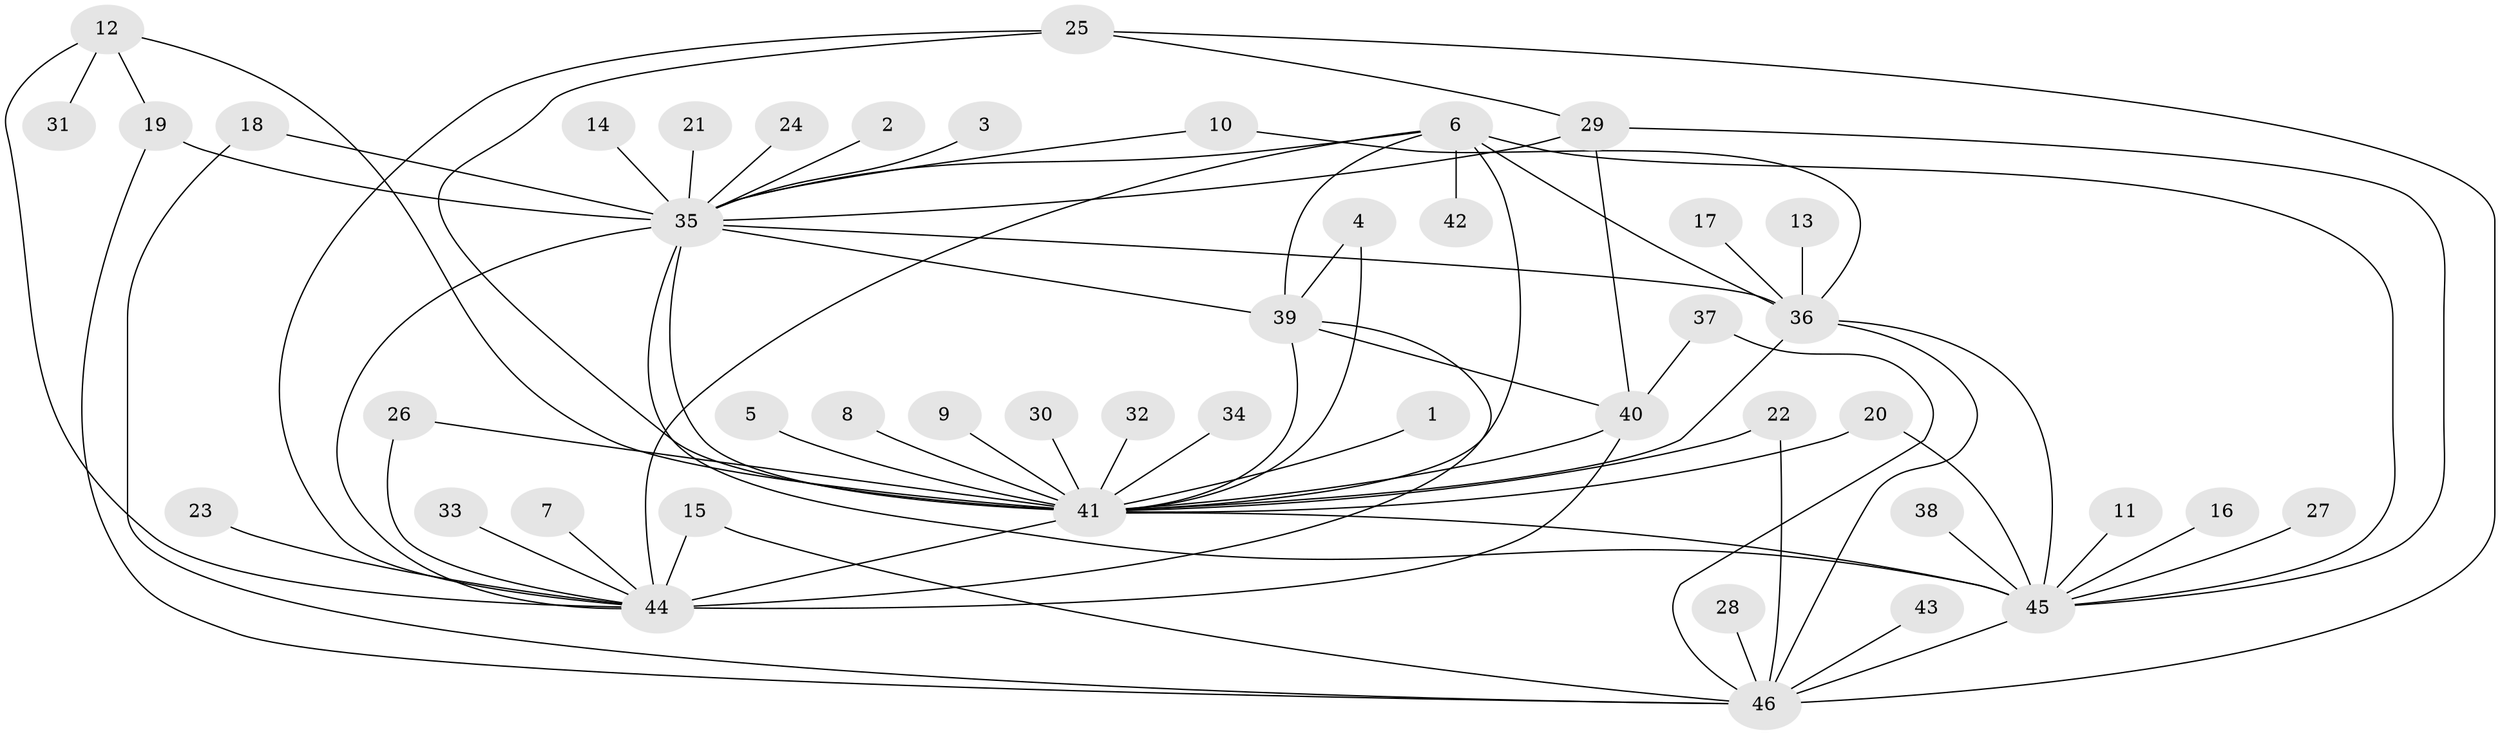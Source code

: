 // original degree distribution, {31: 0.01098901098901099, 3: 0.08791208791208792, 1: 0.46153846153846156, 15: 0.01098901098901099, 17: 0.01098901098901099, 2: 0.24175824175824176, 4: 0.07692307692307693, 12: 0.01098901098901099, 10: 0.01098901098901099, 8: 0.02197802197802198, 5: 0.02197802197802198, 6: 0.02197802197802198, 9: 0.01098901098901099}
// Generated by graph-tools (version 1.1) at 2025/49/03/09/25 03:49:58]
// undirected, 46 vertices, 75 edges
graph export_dot {
graph [start="1"]
  node [color=gray90,style=filled];
  1;
  2;
  3;
  4;
  5;
  6;
  7;
  8;
  9;
  10;
  11;
  12;
  13;
  14;
  15;
  16;
  17;
  18;
  19;
  20;
  21;
  22;
  23;
  24;
  25;
  26;
  27;
  28;
  29;
  30;
  31;
  32;
  33;
  34;
  35;
  36;
  37;
  38;
  39;
  40;
  41;
  42;
  43;
  44;
  45;
  46;
  1 -- 41 [weight=1.0];
  2 -- 35 [weight=1.0];
  3 -- 35 [weight=1.0];
  4 -- 39 [weight=1.0];
  4 -- 41 [weight=1.0];
  5 -- 41 [weight=1.0];
  6 -- 35 [weight=1.0];
  6 -- 36 [weight=1.0];
  6 -- 39 [weight=1.0];
  6 -- 41 [weight=1.0];
  6 -- 42 [weight=1.0];
  6 -- 44 [weight=1.0];
  6 -- 45 [weight=1.0];
  7 -- 44 [weight=1.0];
  8 -- 41 [weight=1.0];
  9 -- 41 [weight=1.0];
  10 -- 35 [weight=1.0];
  10 -- 36 [weight=1.0];
  11 -- 45 [weight=1.0];
  12 -- 19 [weight=1.0];
  12 -- 31 [weight=1.0];
  12 -- 41 [weight=1.0];
  12 -- 44 [weight=1.0];
  13 -- 36 [weight=1.0];
  14 -- 35 [weight=1.0];
  15 -- 44 [weight=1.0];
  15 -- 46 [weight=1.0];
  16 -- 45 [weight=1.0];
  17 -- 36 [weight=1.0];
  18 -- 35 [weight=1.0];
  18 -- 46 [weight=1.0];
  19 -- 35 [weight=1.0];
  19 -- 46 [weight=1.0];
  20 -- 41 [weight=1.0];
  20 -- 45 [weight=1.0];
  21 -- 35 [weight=1.0];
  22 -- 41 [weight=1.0];
  22 -- 46 [weight=1.0];
  23 -- 44 [weight=1.0];
  24 -- 35 [weight=1.0];
  25 -- 29 [weight=1.0];
  25 -- 41 [weight=1.0];
  25 -- 44 [weight=1.0];
  25 -- 46 [weight=1.0];
  26 -- 41 [weight=1.0];
  26 -- 44 [weight=1.0];
  27 -- 45 [weight=1.0];
  28 -- 46 [weight=1.0];
  29 -- 35 [weight=1.0];
  29 -- 40 [weight=1.0];
  29 -- 45 [weight=1.0];
  30 -- 41 [weight=1.0];
  32 -- 41 [weight=1.0];
  33 -- 44 [weight=1.0];
  34 -- 41 [weight=1.0];
  35 -- 36 [weight=1.0];
  35 -- 39 [weight=1.0];
  35 -- 41 [weight=1.0];
  35 -- 44 [weight=1.0];
  35 -- 45 [weight=1.0];
  36 -- 41 [weight=1.0];
  36 -- 45 [weight=1.0];
  36 -- 46 [weight=1.0];
  37 -- 40 [weight=1.0];
  37 -- 46 [weight=1.0];
  38 -- 45 [weight=1.0];
  39 -- 40 [weight=1.0];
  39 -- 41 [weight=1.0];
  39 -- 44 [weight=1.0];
  40 -- 41 [weight=1.0];
  40 -- 44 [weight=2.0];
  41 -- 44 [weight=4.0];
  41 -- 45 [weight=2.0];
  43 -- 46 [weight=1.0];
  45 -- 46 [weight=1.0];
}
